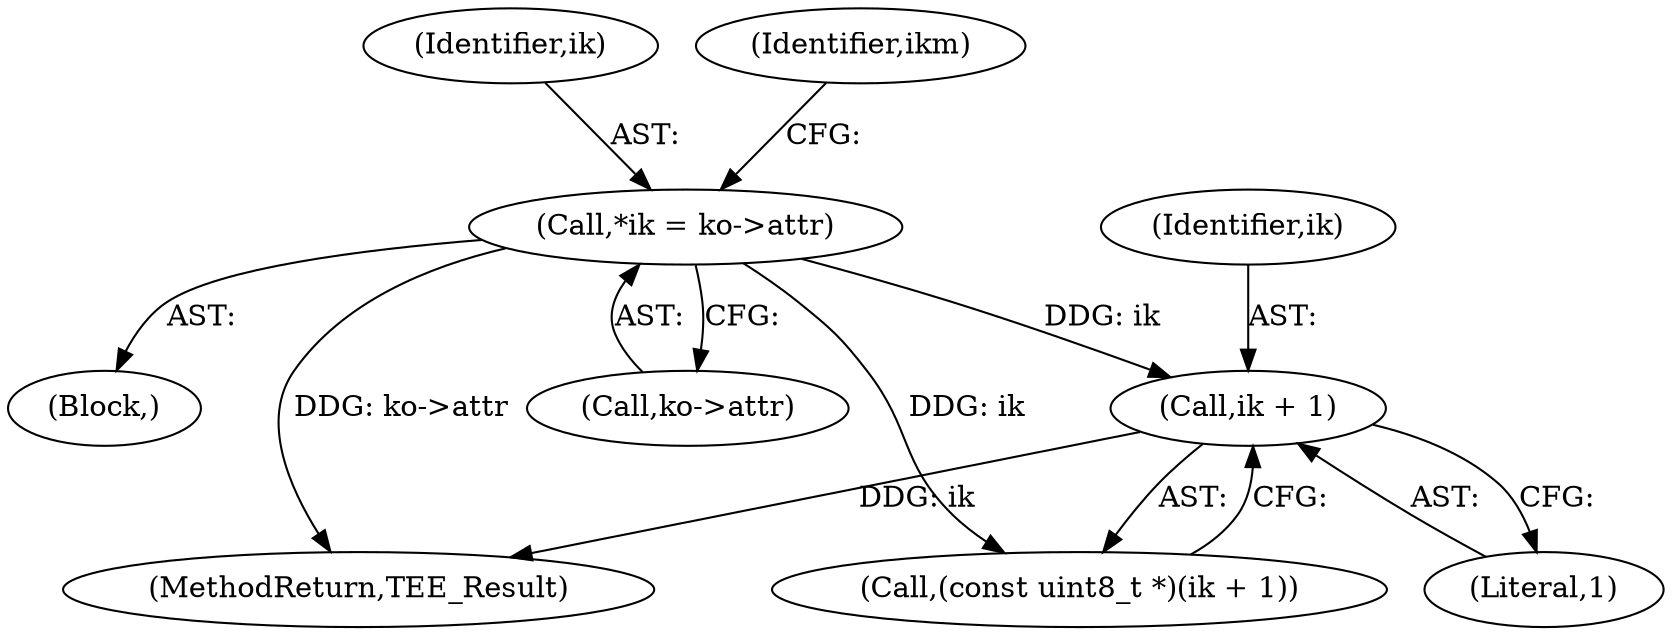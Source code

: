 digraph "0_optee_os_a637243270fc1faae16de059091795c32d86e65e@pointer" {
"1000579" [label="(Call,ik + 1)"];
"1000569" [label="(Call,*ik = ko->attr)"];
"1000859" [label="(MethodReturn,TEE_Result)"];
"1000581" [label="(Literal,1)"];
"1000570" [label="(Identifier,ik)"];
"1000579" [label="(Call,ik + 1)"];
"1000576" [label="(Identifier,ikm)"];
"1000569" [label="(Call,*ik = ko->attr)"];
"1000571" [label="(Call,ko->attr)"];
"1000580" [label="(Identifier,ik)"];
"1000577" [label="(Call,(const uint8_t *)(ik + 1))"];
"1000555" [label="(Block,)"];
"1000579" -> "1000577"  [label="AST: "];
"1000579" -> "1000581"  [label="CFG: "];
"1000580" -> "1000579"  [label="AST: "];
"1000581" -> "1000579"  [label="AST: "];
"1000577" -> "1000579"  [label="CFG: "];
"1000579" -> "1000859"  [label="DDG: ik"];
"1000569" -> "1000579"  [label="DDG: ik"];
"1000569" -> "1000555"  [label="AST: "];
"1000569" -> "1000571"  [label="CFG: "];
"1000570" -> "1000569"  [label="AST: "];
"1000571" -> "1000569"  [label="AST: "];
"1000576" -> "1000569"  [label="CFG: "];
"1000569" -> "1000859"  [label="DDG: ko->attr"];
"1000569" -> "1000577"  [label="DDG: ik"];
}
